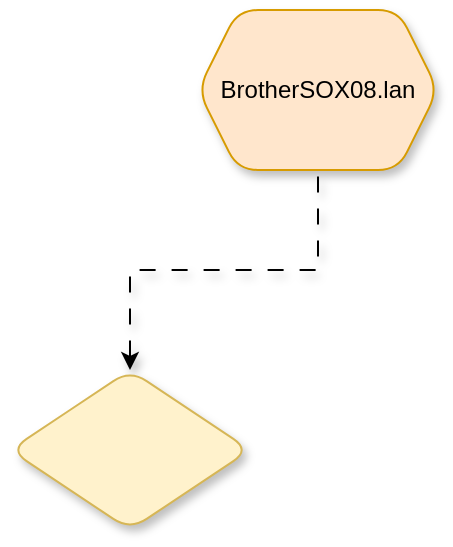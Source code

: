 <mxfile version="26.0.10">
  <diagram name="Page-1" id="4g3zjt86TVUPKkB9vT0O">
    <mxGraphModel dx="1002" dy="531" grid="1" gridSize="10" guides="1" tooltips="1" connect="1" arrows="1" fold="1" page="1" pageScale="1" pageWidth="827" pageHeight="1169" math="0" shadow="0">
      <root>
        <mxCell id="0" />
        <mxCell id="1" parent="0" />
        <mxCell id="7F3tXrWP-O8iPRX8z2Sq-4" value="" style="edgeStyle=orthogonalEdgeStyle;rounded=0;orthogonalLoop=1;jettySize=auto;html=1;flowAnimation=1;shadow=1;" edge="1" parent="1" source="7F3tXrWP-O8iPRX8z2Sq-1" target="7F3tXrWP-O8iPRX8z2Sq-3">
          <mxGeometry relative="1" as="geometry" />
        </mxCell>
        <mxCell id="7F3tXrWP-O8iPRX8z2Sq-1" value="BrotherSOX08.lan" style="shape=hexagon;perimeter=hexagonPerimeter2;whiteSpace=wrap;html=1;fixedSize=1;fillColor=#ffe6cc;strokeColor=#d79b00;rounded=1;shadow=1;" vertex="1" parent="1">
          <mxGeometry x="354" y="120" width="120" height="80" as="geometry" />
        </mxCell>
        <mxCell id="7F3tXrWP-O8iPRX8z2Sq-3" value="" style="rhombus;whiteSpace=wrap;html=1;fillColor=#fff2cc;strokeColor=#d6b656;shadow=1;rounded=1;strokeWidth=1;" vertex="1" parent="1">
          <mxGeometry x="260" y="300" width="120" height="80" as="geometry" />
        </mxCell>
      </root>
    </mxGraphModel>
  </diagram>
</mxfile>
